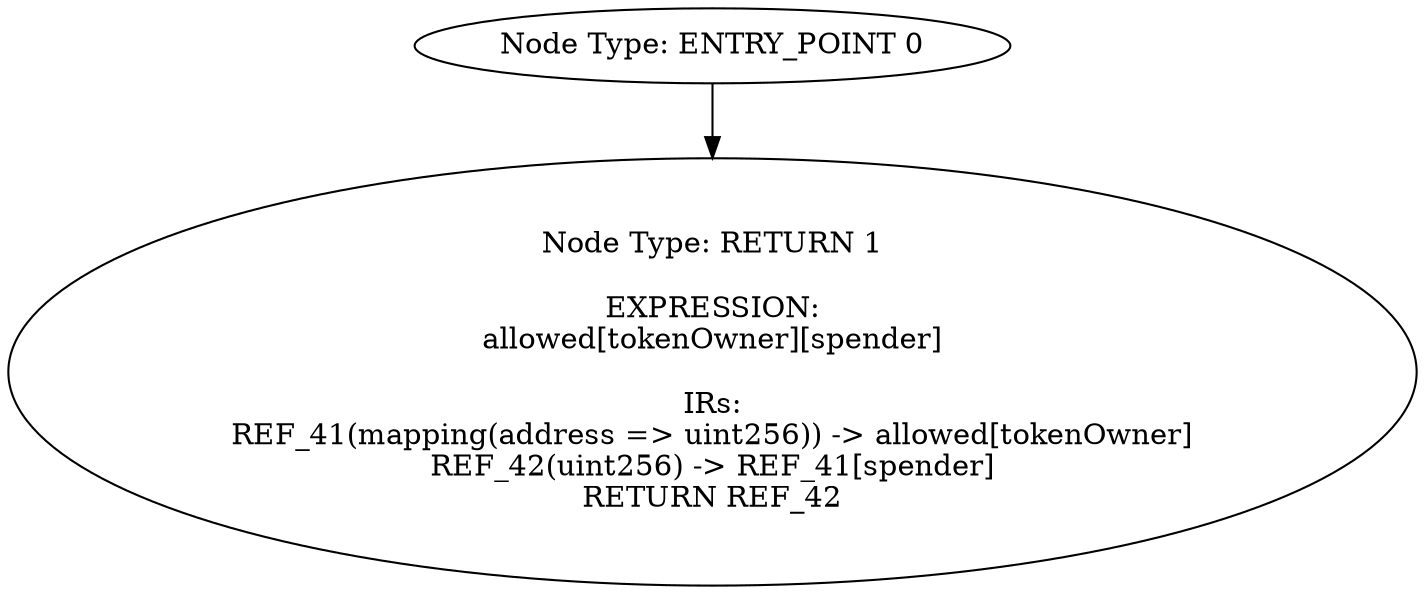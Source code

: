 digraph{
0[label="Node Type: ENTRY_POINT 0
"];
0->1;
1[label="Node Type: RETURN 1

EXPRESSION:
allowed[tokenOwner][spender]

IRs:
REF_41(mapping(address => uint256)) -> allowed[tokenOwner]
REF_42(uint256) -> REF_41[spender]
RETURN REF_42"];
}
